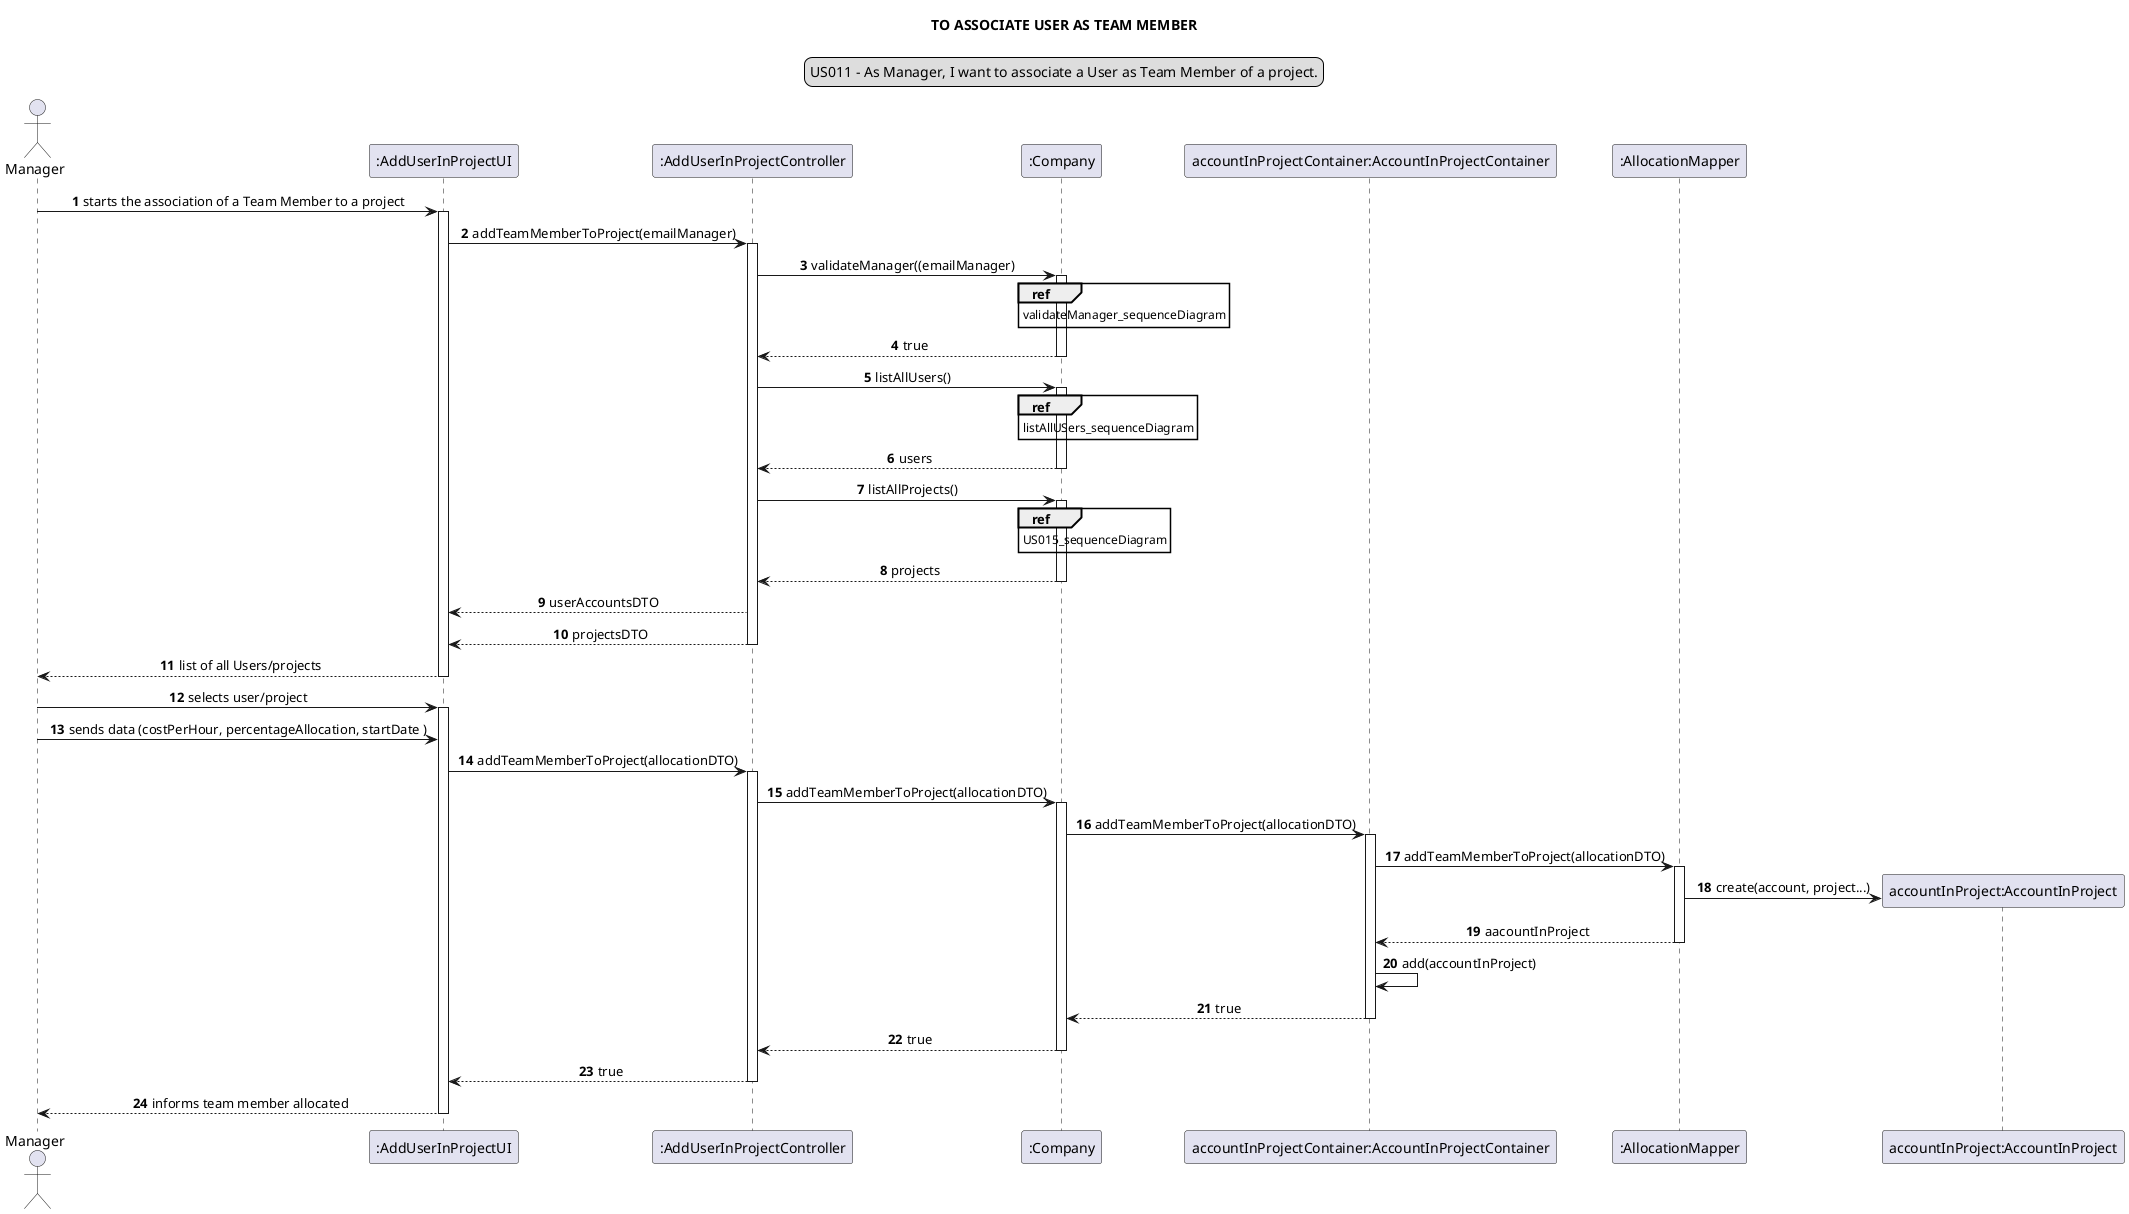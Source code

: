 @startuml

skinparam sequenceMessageAlign center
title TO ASSOCIATE USER AS TEAM MEMBER
legend top
US011 - As Manager, I want to associate a User as Team Member of a project.
end legend
autonumber

actor Manager
participant ":AddUserInProjectUI" as ui
participant ":AddUserInProjectController" as controller
participant ":Company" as company
participant "accountInProjectContainer:AccountInProjectContainer" as accinprojcont
participant ":AllocationMapper" as mapper
participant "accountInProject:AccountInProject" as accinproj

Manager -> ui: starts the association of a Team Member to a project
activate ui
/'Manager <-- ui:  requests data (email,projectCode, role)'/
ui -> controller: addTeamMemberToProject(emailManager)
activate controller
controller -> company: validateManager((emailManager)
activate company
ref over company: validateManager_sequenceDiagram
company --> controller: true
deactivate company
controller -> company: listAllUsers()
activate company
ref over company: listAllUSers_sequenceDiagram
company --> controller: users
deactivate company
controller -> company: listAllProjects()
activate company
ref over company: US015_sequenceDiagram
company --> controller: projects
deactivate company
controller --> ui: userAccountsDTO
controller --> ui: projectsDTO
deactivate controller
ui --> Manager: list of all Users/projects

deactivate ui

Manager -> ui: selects user/project
activate ui
Manager -> ui: sends data (costPerHour, percentageAllocation, startDate )
ui -> controller: addTeamMemberToProject(allocationDTO)
activate controller
controller -> company: addTeamMemberToProject(allocationDTO)
activate company
company -> accinprojcont: addTeamMemberToProject(allocationDTO)
activate accinprojcont
accinprojcont -> mapper: addTeamMemberToProject(allocationDTO)
activate mapper
create accinproj
mapper -> accinproj: create(account, project...)
mapper --> accinprojcont: aacountInProject
deactivate mapper
accinprojcont -> accinprojcont: add(accountInProject)
accinprojcont --> company: true
deactivate accinprojcont
company --> controller: true
deactivate company
controller --> ui: true
deactivate controller
ui --> Manager: informs team member allocated
deactivate ui


@enduml

